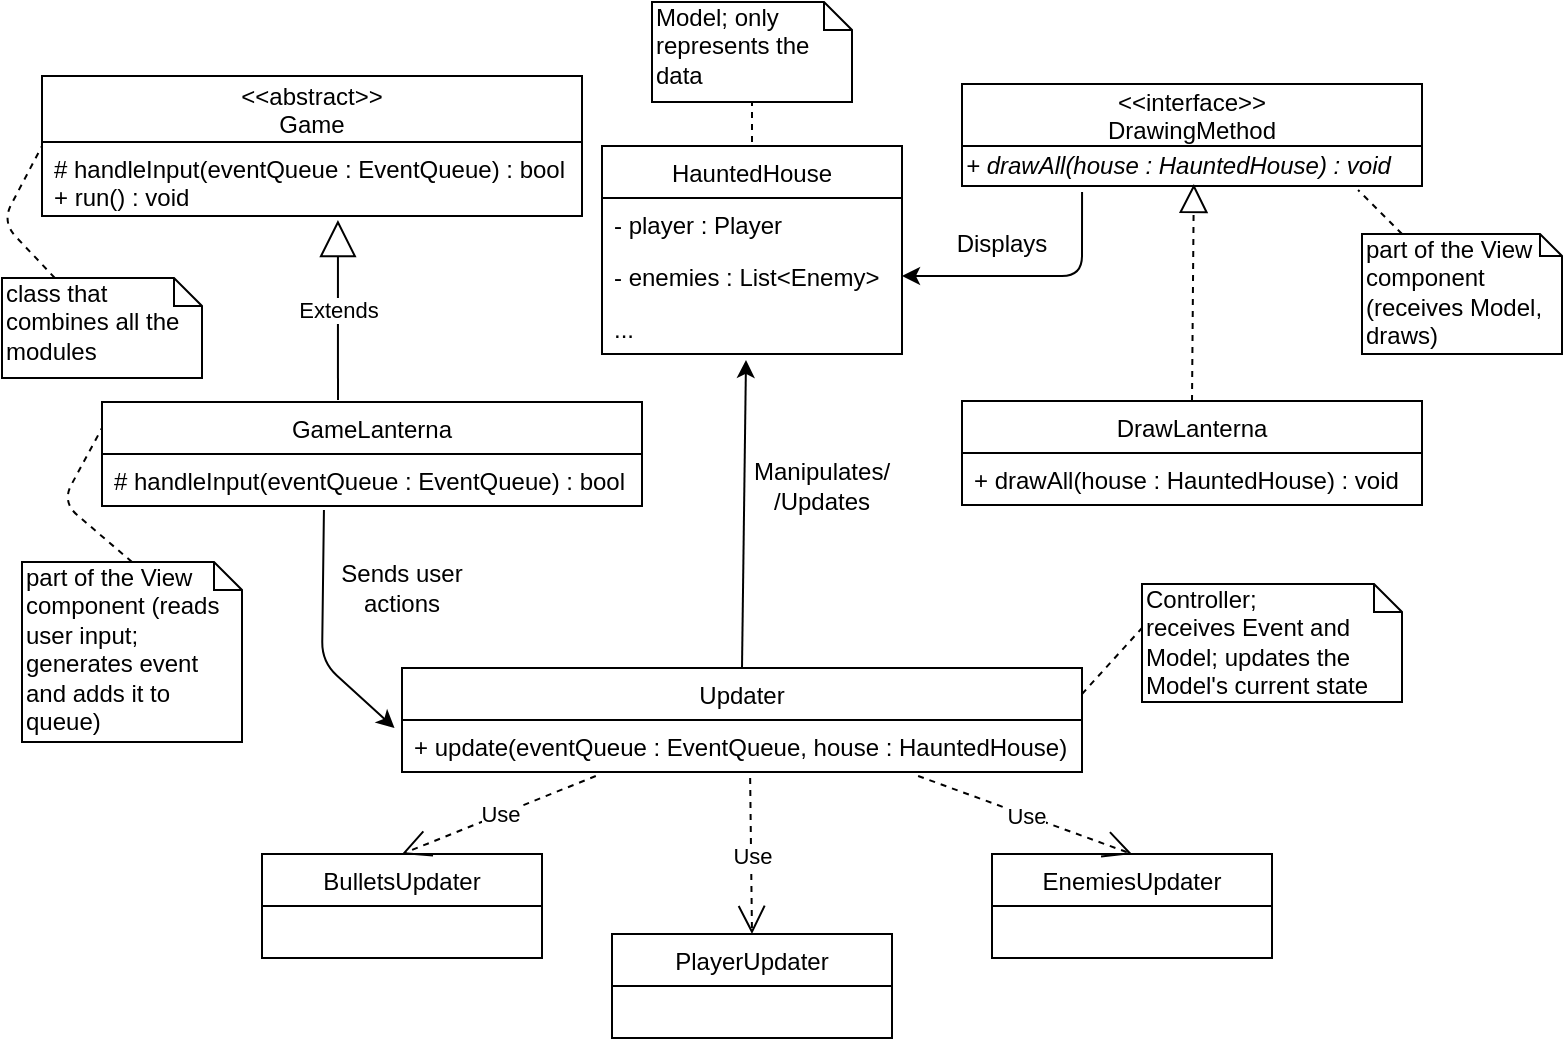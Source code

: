 <mxfile version="10.6.7" type="device"><diagram id="iNYG7sxbQMxhoH_OkdxA" name="Page-1"><mxGraphModel dx="918" dy="648" grid="1" gridSize="10" guides="1" tooltips="1" connect="1" arrows="1" fold="1" page="1" pageScale="1" pageWidth="827" pageHeight="1169" math="0" shadow="0"><root><mxCell id="0"/><mxCell id="1" parent="0"/><mxCell id="OS99aZgYbGl55RHw6di3-1" value="&#10;&lt;&lt;abstract&gt;&gt;&#10;Game&#10;" style="swimlane;fontStyle=0;childLayout=stackLayout;horizontal=1;startSize=33;fillColor=none;horizontalStack=0;resizeParent=1;resizeParentMax=0;resizeLast=0;collapsible=1;marginBottom=0;" parent="1" vertex="1"><mxGeometry x="30" y="77" width="270" height="70" as="geometry"/></mxCell><mxCell id="OS99aZgYbGl55RHw6di3-3" value="# handleInput(eventQueue : EventQueue) : bool&#10;+ run() : void" style="text;strokeColor=none;fillColor=none;align=left;verticalAlign=top;spacingLeft=4;spacingRight=4;overflow=hidden;rotatable=0;points=[[0,0.5],[1,0.5]];portConstraint=eastwest;fontStyle=0" parent="OS99aZgYbGl55RHw6di3-1" vertex="1"><mxGeometry y="33" width="270" height="37" as="geometry"/></mxCell><mxCell id="OS99aZgYbGl55RHw6di3-6" value="GameLanterna" style="swimlane;fontStyle=0;childLayout=stackLayout;horizontal=1;startSize=26;fillColor=none;horizontalStack=0;resizeParent=1;resizeParentMax=0;resizeLast=0;collapsible=1;marginBottom=0;" parent="1" vertex="1"><mxGeometry x="60" y="240" width="270" height="52" as="geometry"/></mxCell><mxCell id="OS99aZgYbGl55RHw6di3-7" value="# handleInput(eventQueue : EventQueue) : bool" style="text;strokeColor=none;fillColor=none;align=left;verticalAlign=top;spacingLeft=4;spacingRight=4;overflow=hidden;rotatable=0;points=[[0,0.5],[1,0.5]];portConstraint=eastwest;" parent="OS99aZgYbGl55RHw6di3-6" vertex="1"><mxGeometry y="26" width="270" height="26" as="geometry"/></mxCell><mxCell id="OS99aZgYbGl55RHw6di3-11" value="Extends" style="endArrow=block;endSize=16;endFill=0;html=1;exitX=0.437;exitY=-0.019;exitDx=0;exitDy=0;exitPerimeter=0;entryX=0.548;entryY=1.054;entryDx=0;entryDy=0;entryPerimeter=0;" parent="1" source="OS99aZgYbGl55RHw6di3-6" edge="1" target="OS99aZgYbGl55RHw6di3-3"><mxGeometry width="160" relative="1" as="geometry"><mxPoint x="170" y="220" as="sourcePoint"/><mxPoint x="180" y="160" as="targetPoint"/></mxGeometry></mxCell><mxCell id="OS99aZgYbGl55RHw6di3-12" value="" style="endArrow=none;dashed=1;html=1;entryX=0;entryY=0.5;entryDx=0;entryDy=0;" parent="1" target="OS99aZgYbGl55RHw6di3-1" edge="1" source="OS99aZgYbGl55RHw6di3-14"><mxGeometry width="50" height="50" relative="1" as="geometry"><mxPoint x="50" y="160" as="sourcePoint"/><mxPoint x="110" y="140" as="targetPoint"/><Array as="points"><mxPoint x="10" y="150"/></Array></mxGeometry></mxCell><mxCell id="OS99aZgYbGl55RHw6di3-14" value="class that combines all the modules&amp;nbsp;" style="shape=note;whiteSpace=wrap;html=1;size=14;verticalAlign=top;align=left;spacingTop=-6;" parent="1" vertex="1"><mxGeometry x="10" y="178" width="100" height="50" as="geometry"/></mxCell><mxCell id="OS99aZgYbGl55RHw6di3-15" value="part of the View component (reads user input; generates event and adds it to queue)" style="shape=note;whiteSpace=wrap;html=1;size=14;verticalAlign=top;align=left;spacingTop=-6;" parent="1" vertex="1"><mxGeometry x="20" y="320" width="110" height="90" as="geometry"/></mxCell><mxCell id="OS99aZgYbGl55RHw6di3-16" value="" style="endArrow=none;dashed=1;html=1;entryX=0;entryY=0.25;entryDx=0;entryDy=0;exitX=0.5;exitY=0;exitDx=0;exitDy=0;exitPerimeter=0;" parent="1" source="OS99aZgYbGl55RHw6di3-15" target="OS99aZgYbGl55RHw6di3-6" edge="1"><mxGeometry width="50" height="50" relative="1" as="geometry"><mxPoint x="70" y="320" as="sourcePoint"/><mxPoint x="120" y="270" as="targetPoint"/><Array as="points"><mxPoint x="40" y="290"/></Array></mxGeometry></mxCell><mxCell id="OS99aZgYbGl55RHw6di3-26" value="&#10;&#10;&lt;&lt;interface&gt;&gt;&#10;DrawingMethod&#10;&#10;" style="swimlane;fontStyle=0;childLayout=stackLayout;horizontal=1;startSize=31;fillColor=none;horizontalStack=0;resizeParent=1;resizeParentMax=0;resizeLast=0;collapsible=1;marginBottom=0;" parent="1" vertex="1"><mxGeometry x="490" y="81" width="230" height="51" as="geometry"/></mxCell><mxCell id="OS99aZgYbGl55RHw6di3-30" value="&lt;i&gt;+ drawAll(house : HauntedHouse) : void&lt;/i&gt;" style="text;html=1;resizable=0;points=[];autosize=1;align=left;verticalAlign=top;spacingTop=-4;" parent="OS99aZgYbGl55RHw6di3-26" vertex="1"><mxGeometry y="31" width="230" height="20" as="geometry"/></mxCell><mxCell id="OS99aZgYbGl55RHw6di3-31" value="" style="endArrow=block;dashed=1;endFill=0;endSize=12;html=1;entryX=0.504;entryY=0.95;entryDx=0;entryDy=0;entryPerimeter=0;exitX=0.5;exitY=0;exitDx=0;exitDy=0;" parent="1" source="OS99aZgYbGl55RHw6di3-32" target="OS99aZgYbGl55RHw6di3-30" edge="1"><mxGeometry width="160" relative="1" as="geometry"><mxPoint x="570" y="230" as="sourcePoint"/><mxPoint x="660" y="210" as="targetPoint"/></mxGeometry></mxCell><mxCell id="OS99aZgYbGl55RHw6di3-32" value="DrawLanterna" style="swimlane;fontStyle=0;childLayout=stackLayout;horizontal=1;startSize=26;fillColor=none;horizontalStack=0;resizeParent=1;resizeParentMax=0;resizeLast=0;collapsible=1;marginBottom=0;" parent="1" vertex="1"><mxGeometry x="490" y="239.5" width="230" height="52" as="geometry"/></mxCell><mxCell id="OS99aZgYbGl55RHw6di3-33" value="+ drawAll(house : HauntedHouse) : void" style="text;strokeColor=none;fillColor=none;align=left;verticalAlign=top;spacingLeft=4;spacingRight=4;overflow=hidden;rotatable=0;points=[[0,0.5],[1,0.5]];portConstraint=eastwest;fontStyle=0" parent="OS99aZgYbGl55RHw6di3-32" vertex="1"><mxGeometry y="26" width="230" height="26" as="geometry"/></mxCell><mxCell id="OS99aZgYbGl55RHw6di3-36" value="" style="endArrow=none;dashed=1;html=1;entryX=0.861;entryY=1.1;entryDx=0;entryDy=0;entryPerimeter=0;" parent="1" source="OS99aZgYbGl55RHw6di3-37" target="OS99aZgYbGl55RHw6di3-30" edge="1"><mxGeometry width="50" height="50" relative="1" as="geometry"><mxPoint x="680" y="170" as="sourcePoint"/><mxPoint x="700" y="160" as="targetPoint"/></mxGeometry></mxCell><mxCell id="OS99aZgYbGl55RHw6di3-37" value="part of the View component (receives Model, draws)" style="shape=note;whiteSpace=wrap;html=1;size=11;verticalAlign=top;align=left;spacingTop=-6;" parent="1" vertex="1"><mxGeometry x="690" y="156" width="100" height="60" as="geometry"/></mxCell><mxCell id="OS99aZgYbGl55RHw6di3-38" value="Updater" style="swimlane;fontStyle=0;childLayout=stackLayout;horizontal=1;startSize=26;fillColor=none;horizontalStack=0;resizeParent=1;resizeParentMax=0;resizeLast=0;collapsible=1;marginBottom=0;" parent="1" vertex="1"><mxGeometry x="210" y="373" width="340" height="52" as="geometry"/></mxCell><mxCell id="OS99aZgYbGl55RHw6di3-39" value="+ update(eventQueue : EventQueue, house : HauntedHouse)&#10;" style="text;strokeColor=none;fillColor=none;align=left;verticalAlign=top;spacingLeft=4;spacingRight=4;overflow=hidden;rotatable=0;points=[[0,0.5],[1,0.5]];portConstraint=eastwest;" parent="OS99aZgYbGl55RHw6di3-38" vertex="1"><mxGeometry y="26" width="340" height="26" as="geometry"/></mxCell><mxCell id="OS99aZgYbGl55RHw6di3-42" value="" style="endArrow=none;dashed=1;html=1;exitX=1;exitY=0.25;exitDx=0;exitDy=0;" parent="1" source="OS99aZgYbGl55RHw6di3-38" edge="1"><mxGeometry width="50" height="50" relative="1" as="geometry"><mxPoint x="550" y="390" as="sourcePoint"/><mxPoint x="580" y="353" as="targetPoint"/></mxGeometry></mxCell><mxCell id="OS99aZgYbGl55RHw6di3-43" value="Controller;&lt;br&gt;receives Event and Model; updates the Model's current state&lt;br&gt;&lt;br&gt;" style="shape=note;whiteSpace=wrap;html=1;size=14;verticalAlign=top;align=left;spacingTop=-6;" parent="1" vertex="1"><mxGeometry x="580" y="331" width="130" height="59" as="geometry"/></mxCell><mxCell id="OS99aZgYbGl55RHw6di3-74" value="HauntedHouse" style="swimlane;fontStyle=0;childLayout=stackLayout;horizontal=1;startSize=26;fillColor=none;horizontalStack=0;resizeParent=1;resizeParentMax=0;resizeLast=0;collapsible=1;marginBottom=0;" parent="1" vertex="1"><mxGeometry x="310" y="112" width="150" height="104" as="geometry"/></mxCell><mxCell id="OS99aZgYbGl55RHw6di3-75" value="- player : Player" style="text;strokeColor=none;fillColor=none;align=left;verticalAlign=top;spacingLeft=4;spacingRight=4;overflow=hidden;rotatable=0;points=[[0,0.5],[1,0.5]];portConstraint=eastwest;" parent="OS99aZgYbGl55RHw6di3-74" vertex="1"><mxGeometry y="26" width="150" height="26" as="geometry"/></mxCell><mxCell id="OS99aZgYbGl55RHw6di3-76" value="- enemies : List&lt;Enemy&gt;" style="text;strokeColor=none;fillColor=none;align=left;verticalAlign=top;spacingLeft=4;spacingRight=4;overflow=hidden;rotatable=0;points=[[0,0.5],[1,0.5]];portConstraint=eastwest;" parent="OS99aZgYbGl55RHw6di3-74" vertex="1"><mxGeometry y="52" width="150" height="26" as="geometry"/></mxCell><mxCell id="OS99aZgYbGl55RHw6di3-77" value="..." style="text;strokeColor=none;fillColor=none;align=left;verticalAlign=top;spacingLeft=4;spacingRight=4;overflow=hidden;rotatable=0;points=[[0,0.5],[1,0.5]];portConstraint=eastwest;" parent="OS99aZgYbGl55RHw6di3-74" vertex="1"><mxGeometry y="78" width="150" height="26" as="geometry"/></mxCell><mxCell id="OS99aZgYbGl55RHw6di3-78" value="" style="endArrow=none;dashed=1;html=1;" parent="1" edge="1"><mxGeometry width="50" height="50" relative="1" as="geometry"><mxPoint x="385" y="110" as="sourcePoint"/><mxPoint x="385" y="70" as="targetPoint"/><Array as="points"><mxPoint x="385" y="90"/></Array></mxGeometry></mxCell><mxCell id="OS99aZgYbGl55RHw6di3-79" value="Model; only represents the data" style="shape=note;whiteSpace=wrap;html=1;size=14;verticalAlign=top;align=left;spacingTop=-6;" parent="1" vertex="1"><mxGeometry x="335" y="40" width="100" height="50" as="geometry"/></mxCell><mxCell id="OS99aZgYbGl55RHw6di3-83" value="" style="endArrow=classic;html=1;entryX=1;entryY=0.5;entryDx=0;entryDy=0;exitX=0.261;exitY=1.15;exitDx=0;exitDy=0;exitPerimeter=0;" parent="1" source="OS99aZgYbGl55RHw6di3-30" target="OS99aZgYbGl55RHw6di3-76" edge="1"><mxGeometry width="50" height="50" relative="1" as="geometry"><mxPoint x="550" y="190" as="sourcePoint"/><mxPoint x="550" y="170" as="targetPoint"/><Array as="points"><mxPoint x="550" y="177"/></Array></mxGeometry></mxCell><mxCell id="OS99aZgYbGl55RHw6di3-84" value="Displays" style="text;html=1;strokeColor=none;fillColor=none;align=center;verticalAlign=middle;whiteSpace=wrap;rounded=0;" parent="1" vertex="1"><mxGeometry x="490" y="151" width="40" height="20" as="geometry"/></mxCell><mxCell id="OS99aZgYbGl55RHw6di3-85" value="" style="endArrow=classic;html=1;entryX=0.48;entryY=1.115;entryDx=0;entryDy=0;entryPerimeter=0;exitX=0.5;exitY=0;exitDx=0;exitDy=0;" parent="1" source="OS99aZgYbGl55RHw6di3-38" target="OS99aZgYbGl55RHw6di3-77" edge="1"><mxGeometry width="50" height="50" relative="1" as="geometry"><mxPoint x="360" y="310" as="sourcePoint"/><mxPoint x="410" y="260" as="targetPoint"/></mxGeometry></mxCell><mxCell id="OS99aZgYbGl55RHw6di3-86" value="Manipulates/&lt;br&gt;/Updates&lt;br&gt;" style="text;html=1;strokeColor=none;fillColor=none;align=center;verticalAlign=middle;whiteSpace=wrap;rounded=0;" parent="1" vertex="1"><mxGeometry x="400" y="271.5" width="40" height="20" as="geometry"/></mxCell><mxCell id="OS99aZgYbGl55RHw6di3-87" value="" style="endArrow=classic;html=1;exitX=0.411;exitY=1.077;exitDx=0;exitDy=0;exitPerimeter=0;entryX=-0.011;entryY=0.154;entryDx=0;entryDy=0;entryPerimeter=0;" parent="1" source="OS99aZgYbGl55RHw6di3-7" target="OS99aZgYbGl55RHw6di3-39" edge="1"><mxGeometry width="50" height="50" relative="1" as="geometry"><mxPoint x="170" y="480" as="sourcePoint"/><mxPoint x="170" y="380" as="targetPoint"/><Array as="points"><mxPoint x="170" y="370"/></Array></mxGeometry></mxCell><mxCell id="OS99aZgYbGl55RHw6di3-88" value="Sends user actions&lt;br&gt;" style="text;html=1;strokeColor=none;fillColor=none;align=center;verticalAlign=middle;whiteSpace=wrap;rounded=0;" parent="1" vertex="1"><mxGeometry x="175" y="322.5" width="70" height="20" as="geometry"/></mxCell><mxCell id="2PTF1dOkNOA4S2UU7wUy-1" value="BulletsUpdater" style="swimlane;fontStyle=0;childLayout=stackLayout;horizontal=1;startSize=26;fillColor=none;horizontalStack=0;resizeParent=1;resizeParentMax=0;resizeLast=0;collapsible=1;marginBottom=0;" parent="1" vertex="1"><mxGeometry x="140" y="466" width="140" height="52" as="geometry"/></mxCell><mxCell id="2PTF1dOkNOA4S2UU7wUy-5" value="PlayerUpdater" style="swimlane;fontStyle=0;childLayout=stackLayout;horizontal=1;startSize=26;fillColor=none;horizontalStack=0;resizeParent=1;resizeParentMax=0;resizeLast=0;collapsible=1;marginBottom=0;" parent="1" vertex="1"><mxGeometry x="315" y="506" width="140" height="52" as="geometry"/></mxCell><mxCell id="2PTF1dOkNOA4S2UU7wUy-9" value="EnemiesUpdater" style="swimlane;fontStyle=0;childLayout=stackLayout;horizontal=1;startSize=26;fillColor=none;horizontalStack=0;resizeParent=1;resizeParentMax=0;resizeLast=0;collapsible=1;marginBottom=0;" parent="1" vertex="1"><mxGeometry x="505" y="466" width="140" height="52" as="geometry"/></mxCell><mxCell id="2PTF1dOkNOA4S2UU7wUy-13" value="Use" style="endArrow=open;endSize=12;dashed=1;html=1;exitX=0.285;exitY=1.077;exitDx=0;exitDy=0;exitPerimeter=0;entryX=0.5;entryY=0;entryDx=0;entryDy=0;" parent="1" source="OS99aZgYbGl55RHw6di3-39" target="2PTF1dOkNOA4S2UU7wUy-1" edge="1"><mxGeometry width="160" relative="1" as="geometry"><mxPoint x="310" y="410" as="sourcePoint"/><mxPoint x="470" y="410" as="targetPoint"/></mxGeometry></mxCell><mxCell id="2PTF1dOkNOA4S2UU7wUy-14" value="Use" style="endArrow=open;endSize=12;dashed=1;html=1;entryX=0.5;entryY=0;entryDx=0;entryDy=0;exitX=0.512;exitY=1.115;exitDx=0;exitDy=0;exitPerimeter=0;" parent="1" target="2PTF1dOkNOA4S2UU7wUy-5" edge="1" source="OS99aZgYbGl55RHw6di3-39"><mxGeometry width="160" relative="1" as="geometry"><mxPoint x="385" y="440" as="sourcePoint"/><mxPoint x="535" y="410" as="targetPoint"/></mxGeometry></mxCell><mxCell id="2PTF1dOkNOA4S2UU7wUy-15" value="Use" style="endArrow=open;endSize=12;dashed=1;html=1;entryX=0.5;entryY=0;entryDx=0;entryDy=0;exitX=0.759;exitY=1.077;exitDx=0;exitDy=0;exitPerimeter=0;" parent="1" source="OS99aZgYbGl55RHw6di3-39" target="2PTF1dOkNOA4S2UU7wUy-9" edge="1"><mxGeometry width="160" relative="1" as="geometry"><mxPoint x="390" y="390" as="sourcePoint"/><mxPoint x="560" y="410" as="targetPoint"/></mxGeometry></mxCell></root></mxGraphModel></diagram></mxfile>